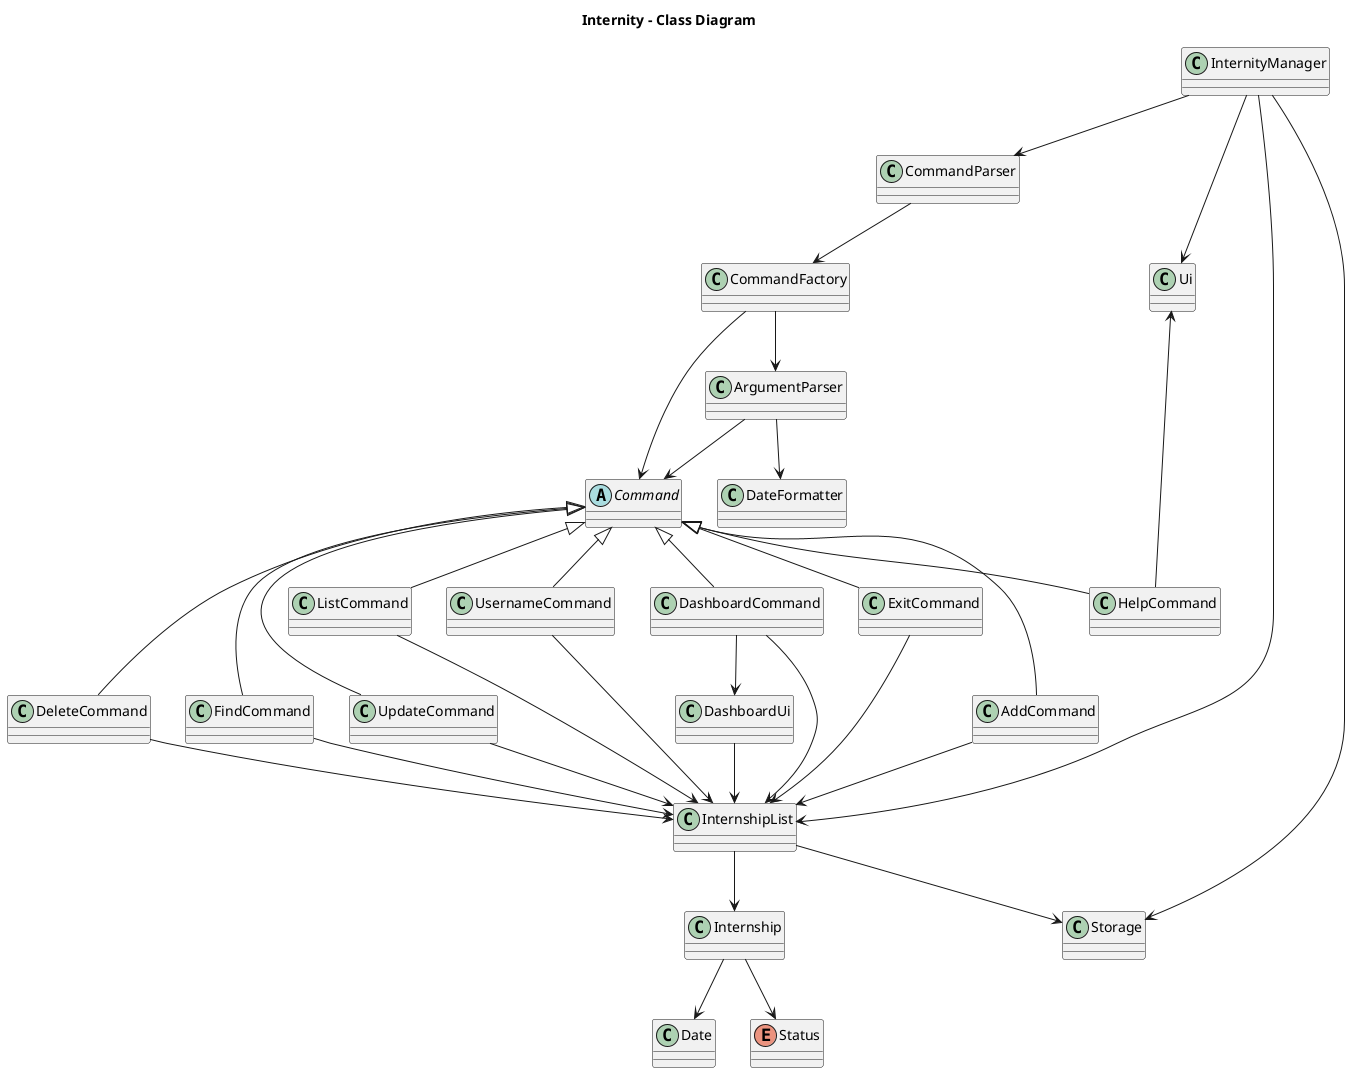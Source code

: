 @startuml@startuml
title Internity - Class Diagram

' === Core Controller ===
class InternityManager

' === Logic Layer ===
class CommandParser
class CommandFactory
abstract class Command
class AddCommand
class DeleteCommand
class FindCommand
class UpdateCommand
class ListCommand
class UsernameCommand
class DashboardCommand
class HelpCommand
class ExitCommand
class ArgumentParser

' === Model Layer ===
class InternshipList
class Internship
class Storage
class Date
enum Status

' === UI Layer ===
class Ui
class DashboardUi

' === Utilities ===
class DateFormatter

' === Relationships ===
InternityManager --> CommandParser
InternityManager --> InternshipList
InternityManager --> Storage
InternityManager --> Ui

CommandParser --> CommandFactory
CommandFactory --> ArgumentParser
CommandFactory --> Command
ArgumentParser --> Command

' Command hierarchy
Command <|-- AddCommand
Command <|-- DeleteCommand
Command <|-- FindCommand
Command <|-- UpdateCommand
Command <|-- ListCommand
Command <|-- UsernameCommand
Command <|-- DashboardCommand
Command <|-- HelpCommand
Command <|-- ExitCommand

' All commands interact with InternshipList
AddCommand --> InternshipList
DeleteCommand --> InternshipList
FindCommand --> InternshipList
UpdateCommand --> InternshipList
ListCommand --> InternshipList
UsernameCommand --> InternshipList
DashboardCommand --> InternshipList
ExitCommand --> InternshipList

' Dashboard uses DashboardUi
DashboardCommand --> DashboardUi

' Help uses Ui
HelpCommand -up-> Ui

' force helpcommand to be there
HelpCommand -left[hidden]-> ExitCommand

' InternshipList relationships
InternshipList --> Storage
InternshipList --> Internship
Internship --> Date
Internship --> Status
DashboardUi --> InternshipList

' ArgumentParser uses DateFormatter
ArgumentParser --> DateFormatter

@enduml

